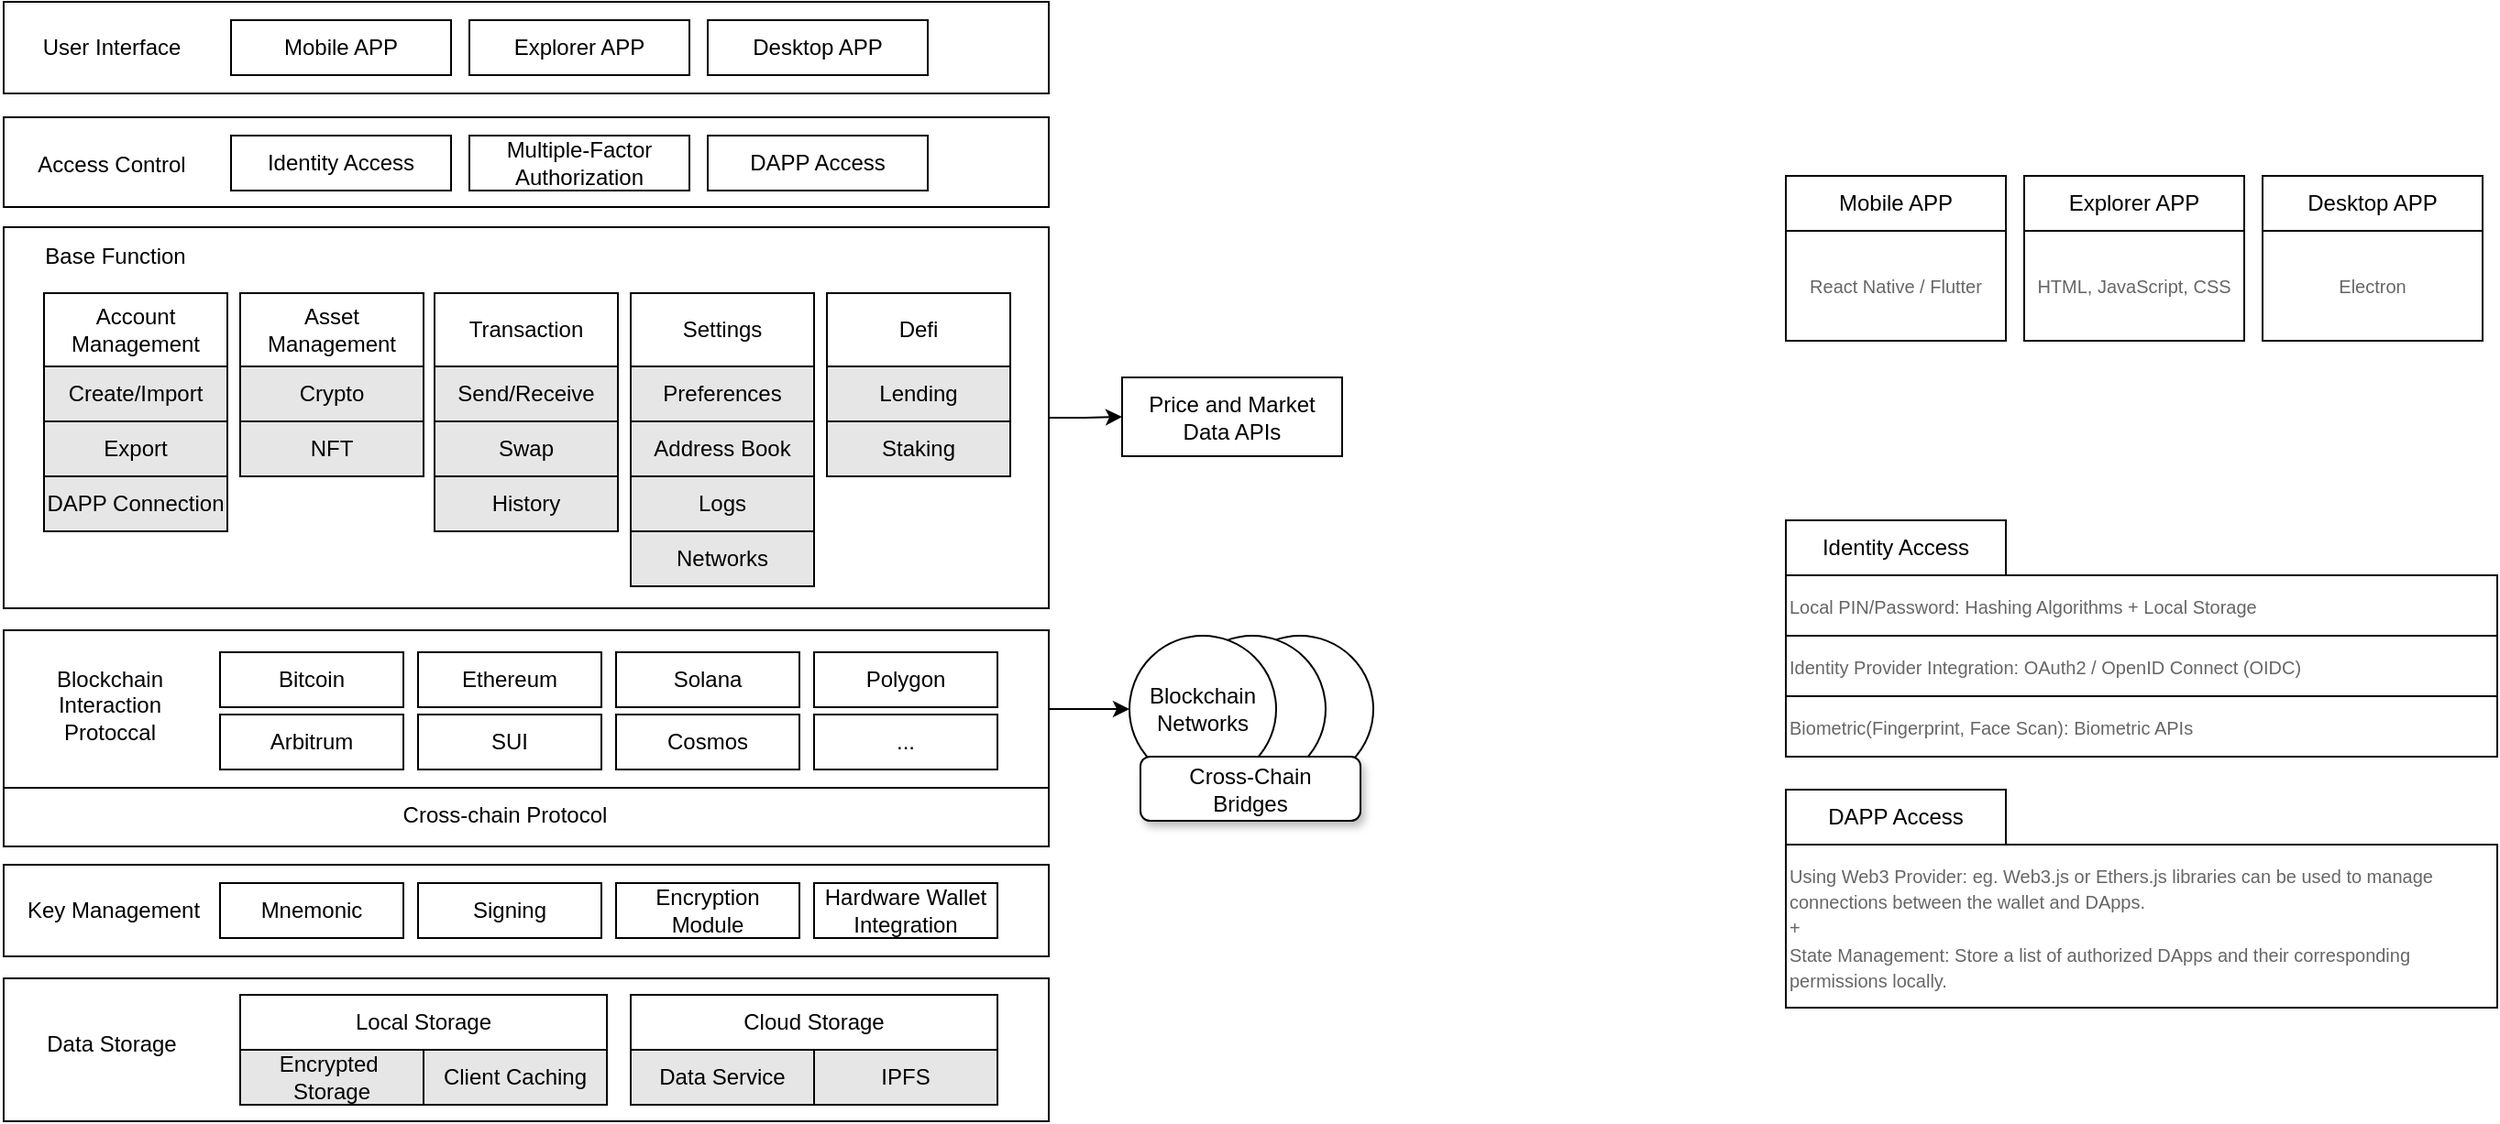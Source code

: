 <mxfile version="26.1.0">
  <diagram name="Page-1" id="2IfZ2NqurxXKIK4NFpB_">
    <mxGraphModel dx="1338" dy="761" grid="0" gridSize="10" guides="1" tooltips="1" connect="1" arrows="1" fold="1" page="1" pageScale="1" pageWidth="827" pageHeight="1169" math="0" shadow="0">
      <root>
        <mxCell id="0" />
        <mxCell id="1" parent="0" />
        <mxCell id="QoxXJaupq3J8Qy74GWwh-1" value="" style="rounded=0;whiteSpace=wrap;html=1;" vertex="1" parent="1">
          <mxGeometry x="68" y="159" width="570" height="50" as="geometry" />
        </mxCell>
        <mxCell id="QoxXJaupq3J8Qy74GWwh-2" value="User Interface" style="text;html=1;align=center;verticalAlign=middle;whiteSpace=wrap;rounded=0;" vertex="1" parent="1">
          <mxGeometry x="72" y="169" width="110" height="30" as="geometry" />
        </mxCell>
        <mxCell id="QoxXJaupq3J8Qy74GWwh-3" value="Mobile APP" style="rounded=0;whiteSpace=wrap;html=1;" vertex="1" parent="1">
          <mxGeometry x="192" y="169" width="120" height="30" as="geometry" />
        </mxCell>
        <mxCell id="QoxXJaupq3J8Qy74GWwh-4" value="Explorer APP" style="rounded=0;whiteSpace=wrap;html=1;" vertex="1" parent="1">
          <mxGeometry x="322" y="169" width="120" height="30" as="geometry" />
        </mxCell>
        <mxCell id="QoxXJaupq3J8Qy74GWwh-5" value="Desktop APP" style="rounded=0;whiteSpace=wrap;html=1;" vertex="1" parent="1">
          <mxGeometry x="452" y="169" width="120" height="30" as="geometry" />
        </mxCell>
        <mxCell id="QoxXJaupq3J8Qy74GWwh-95" style="edgeStyle=orthogonalEdgeStyle;rounded=0;orthogonalLoop=1;jettySize=auto;html=1;exitX=1;exitY=0.5;exitDx=0;exitDy=0;entryX=0;entryY=0.5;entryDx=0;entryDy=0;" edge="1" parent="1" source="QoxXJaupq3J8Qy74GWwh-6" target="QoxXJaupq3J8Qy74GWwh-22">
          <mxGeometry relative="1" as="geometry" />
        </mxCell>
        <mxCell id="QoxXJaupq3J8Qy74GWwh-6" value="" style="rounded=0;whiteSpace=wrap;html=1;" vertex="1" parent="1">
          <mxGeometry x="68" y="282" width="570" height="208" as="geometry" />
        </mxCell>
        <mxCell id="QoxXJaupq3J8Qy74GWwh-7" value="Base Function" style="text;html=1;align=center;verticalAlign=middle;whiteSpace=wrap;rounded=0;" vertex="1" parent="1">
          <mxGeometry x="66" y="283" width="126" height="30" as="geometry" />
        </mxCell>
        <mxCell id="QoxXJaupq3J8Qy74GWwh-13" value="Crypto" style="rounded=0;whiteSpace=wrap;html=1;fillColor=light-dark(#E6E6E6,var(--ge-dark-color, #121212));" vertex="1" parent="1">
          <mxGeometry x="197" y="358" width="100" height="30" as="geometry" />
        </mxCell>
        <mxCell id="QoxXJaupq3J8Qy74GWwh-14" value="NFT" style="rounded=0;whiteSpace=wrap;html=1;fillColor=light-dark(#E6E6E6,var(--ge-dark-color, #121212));" vertex="1" parent="1">
          <mxGeometry x="197" y="388" width="100" height="30" as="geometry" />
        </mxCell>
        <mxCell id="QoxXJaupq3J8Qy74GWwh-15" value="Asset&lt;div&gt;Management&lt;/div&gt;" style="rounded=0;whiteSpace=wrap;html=1;" vertex="1" parent="1">
          <mxGeometry x="197" y="318" width="100" height="40" as="geometry" />
        </mxCell>
        <mxCell id="QoxXJaupq3J8Qy74GWwh-16" value="Send/Receive" style="rounded=0;whiteSpace=wrap;html=1;fillColor=light-dark(#E6E6E6,var(--ge-dark-color, #121212));" vertex="1" parent="1">
          <mxGeometry x="303" y="358" width="100" height="30" as="geometry" />
        </mxCell>
        <mxCell id="QoxXJaupq3J8Qy74GWwh-17" value="Swap" style="rounded=0;whiteSpace=wrap;html=1;fillColor=light-dark(#E6E6E6,var(--ge-dark-color, #121212));" vertex="1" parent="1">
          <mxGeometry x="303" y="388" width="100" height="30" as="geometry" />
        </mxCell>
        <mxCell id="QoxXJaupq3J8Qy74GWwh-18" value="Transaction" style="rounded=0;whiteSpace=wrap;html=1;" vertex="1" parent="1">
          <mxGeometry x="303" y="318" width="100" height="40" as="geometry" />
        </mxCell>
        <mxCell id="QoxXJaupq3J8Qy74GWwh-19" value="Create/Import" style="rounded=0;whiteSpace=wrap;html=1;fillColor=light-dark(#E6E6E6,var(--ge-dark-color, #121212));" vertex="1" parent="1">
          <mxGeometry x="90" y="358" width="100" height="30" as="geometry" />
        </mxCell>
        <mxCell id="QoxXJaupq3J8Qy74GWwh-20" value="Export" style="rounded=0;whiteSpace=wrap;html=1;fillColor=light-dark(#E6E6E6,var(--ge-dark-color, #121212));" vertex="1" parent="1">
          <mxGeometry x="90" y="388" width="100" height="30" as="geometry" />
        </mxCell>
        <mxCell id="QoxXJaupq3J8Qy74GWwh-21" value="Account&lt;div&gt;&lt;div&gt;Management&lt;/div&gt;&lt;/div&gt;" style="rounded=0;whiteSpace=wrap;html=1;" vertex="1" parent="1">
          <mxGeometry x="90" y="318" width="100" height="40" as="geometry" />
        </mxCell>
        <mxCell id="QoxXJaupq3J8Qy74GWwh-22" value="Price and Market&lt;div&gt;Data APIs&lt;/div&gt;" style="rounded=0;whiteSpace=wrap;html=1;fillColor=light-dark(#FFFFFF,var(--ge-dark-color, #121212));" vertex="1" parent="1">
          <mxGeometry x="678" y="364" width="120" height="43" as="geometry" />
        </mxCell>
        <mxCell id="QoxXJaupq3J8Qy74GWwh-25" value="History" style="rounded=0;whiteSpace=wrap;html=1;fillColor=light-dark(#E6E6E6,var(--ge-dark-color, #121212));" vertex="1" parent="1">
          <mxGeometry x="303" y="418" width="100" height="30" as="geometry" />
        </mxCell>
        <mxCell id="QoxXJaupq3J8Qy74GWwh-26" value="Preferences" style="rounded=0;whiteSpace=wrap;html=1;fillColor=light-dark(#E6E6E6,var(--ge-dark-color, #121212));" vertex="1" parent="1">
          <mxGeometry x="410" y="358" width="100" height="30" as="geometry" />
        </mxCell>
        <mxCell id="QoxXJaupq3J8Qy74GWwh-27" value="Address Book" style="rounded=0;whiteSpace=wrap;html=1;fillColor=light-dark(#E6E6E6,var(--ge-dark-color, #121212));" vertex="1" parent="1">
          <mxGeometry x="410" y="388" width="100" height="30" as="geometry" />
        </mxCell>
        <mxCell id="QoxXJaupq3J8Qy74GWwh-28" value="Settings" style="rounded=0;whiteSpace=wrap;html=1;" vertex="1" parent="1">
          <mxGeometry x="410" y="318" width="100" height="40" as="geometry" />
        </mxCell>
        <mxCell id="QoxXJaupq3J8Qy74GWwh-29" value="Logs" style="rounded=0;whiteSpace=wrap;html=1;fillColor=light-dark(#E6E6E6,var(--ge-dark-color, #121212));" vertex="1" parent="1">
          <mxGeometry x="410" y="418" width="100" height="30" as="geometry" />
        </mxCell>
        <mxCell id="QoxXJaupq3J8Qy74GWwh-30" value="Networks" style="rounded=0;whiteSpace=wrap;html=1;fillColor=light-dark(#E6E6E6,var(--ge-dark-color, #121212));" vertex="1" parent="1">
          <mxGeometry x="410" y="448" width="100" height="30" as="geometry" />
        </mxCell>
        <mxCell id="QoxXJaupq3J8Qy74GWwh-31" value="DAPP Connection" style="rounded=0;whiteSpace=wrap;html=1;fillColor=light-dark(#E6E6E6,var(--ge-dark-color, #121212));" vertex="1" parent="1">
          <mxGeometry x="90" y="418" width="100" height="30" as="geometry" />
        </mxCell>
        <mxCell id="QoxXJaupq3J8Qy74GWwh-53" value="" style="rounded=0;whiteSpace=wrap;html=1;" vertex="1" parent="1">
          <mxGeometry x="68" y="222" width="570" height="49" as="geometry" />
        </mxCell>
        <mxCell id="QoxXJaupq3J8Qy74GWwh-54" value="Access Control" style="text;html=1;align=center;verticalAlign=middle;whiteSpace=wrap;rounded=0;" vertex="1" parent="1">
          <mxGeometry x="72" y="233" width="110" height="30" as="geometry" />
        </mxCell>
        <mxCell id="QoxXJaupq3J8Qy74GWwh-55" value="Identity Access" style="rounded=0;whiteSpace=wrap;html=1;" vertex="1" parent="1">
          <mxGeometry x="192" y="232" width="120" height="30" as="geometry" />
        </mxCell>
        <mxCell id="QoxXJaupq3J8Qy74GWwh-56" value="Multiple-Factor&lt;div&gt;&lt;span style=&quot;background-color: transparent; color: light-dark(rgb(0, 0, 0), rgb(255, 255, 255));&quot;&gt;Authorization&lt;/span&gt;&lt;/div&gt;" style="rounded=0;whiteSpace=wrap;html=1;" vertex="1" parent="1">
          <mxGeometry x="322" y="232" width="120" height="30" as="geometry" />
        </mxCell>
        <mxCell id="QoxXJaupq3J8Qy74GWwh-57" value="DAPP Access" style="rounded=0;whiteSpace=wrap;html=1;" vertex="1" parent="1">
          <mxGeometry x="452" y="232" width="120" height="30" as="geometry" />
        </mxCell>
        <mxCell id="QoxXJaupq3J8Qy74GWwh-58" value="Lending" style="rounded=0;whiteSpace=wrap;html=1;fillColor=light-dark(#E6E6E6,var(--ge-dark-color, #121212));" vertex="1" parent="1">
          <mxGeometry x="517" y="358" width="100" height="30" as="geometry" />
        </mxCell>
        <mxCell id="QoxXJaupq3J8Qy74GWwh-59" value="Staking" style="rounded=0;whiteSpace=wrap;html=1;fillColor=light-dark(#E6E6E6,var(--ge-dark-color, #121212));" vertex="1" parent="1">
          <mxGeometry x="517" y="388" width="100" height="30" as="geometry" />
        </mxCell>
        <mxCell id="QoxXJaupq3J8Qy74GWwh-60" value="Defi" style="rounded=0;whiteSpace=wrap;html=1;" vertex="1" parent="1">
          <mxGeometry x="517" y="318" width="100" height="40" as="geometry" />
        </mxCell>
        <mxCell id="QoxXJaupq3J8Qy74GWwh-62" value="" style="rounded=0;whiteSpace=wrap;html=1;" vertex="1" parent="1">
          <mxGeometry x="68" y="630" width="570" height="50" as="geometry" />
        </mxCell>
        <mxCell id="QoxXJaupq3J8Qy74GWwh-63" value="Key Management" style="text;html=1;align=center;verticalAlign=middle;whiteSpace=wrap;rounded=0;" vertex="1" parent="1">
          <mxGeometry x="73" y="640" width="110" height="30" as="geometry" />
        </mxCell>
        <mxCell id="QoxXJaupq3J8Qy74GWwh-64" value="Mnemonic" style="rounded=0;whiteSpace=wrap;html=1;" vertex="1" parent="1">
          <mxGeometry x="186" y="640" width="100" height="30" as="geometry" />
        </mxCell>
        <mxCell id="QoxXJaupq3J8Qy74GWwh-65" value="Signing" style="rounded=0;whiteSpace=wrap;html=1;" vertex="1" parent="1">
          <mxGeometry x="294" y="640" width="100" height="30" as="geometry" />
        </mxCell>
        <mxCell id="QoxXJaupq3J8Qy74GWwh-66" value="Encryption Module" style="rounded=0;whiteSpace=wrap;html=1;" vertex="1" parent="1">
          <mxGeometry x="402" y="640" width="100" height="30" as="geometry" />
        </mxCell>
        <mxCell id="QoxXJaupq3J8Qy74GWwh-67" value="Hardware Wallet&lt;div&gt;Integration&lt;/div&gt;" style="rounded=0;whiteSpace=wrap;html=1;" vertex="1" parent="1">
          <mxGeometry x="510" y="640" width="100" height="30" as="geometry" />
        </mxCell>
        <mxCell id="QoxXJaupq3J8Qy74GWwh-94" style="edgeStyle=orthogonalEdgeStyle;rounded=0;orthogonalLoop=1;jettySize=auto;html=1;exitX=1;exitY=0.5;exitDx=0;exitDy=0;entryX=0;entryY=0.5;entryDx=0;entryDy=0;" edge="1" parent="1" source="QoxXJaupq3J8Qy74GWwh-70" target="QoxXJaupq3J8Qy74GWwh-93">
          <mxGeometry relative="1" as="geometry" />
        </mxCell>
        <mxCell id="QoxXJaupq3J8Qy74GWwh-70" value="" style="rounded=0;whiteSpace=wrap;html=1;" vertex="1" parent="1">
          <mxGeometry x="68" y="502" width="570" height="86" as="geometry" />
        </mxCell>
        <mxCell id="QoxXJaupq3J8Qy74GWwh-71" value="Blockchain&lt;div&gt;&lt;span style=&quot;background-color: transparent; color: light-dark(rgb(0, 0, 0), rgb(255, 255, 255));&quot;&gt;Interaction&lt;/span&gt;&lt;div&gt;Protoccal&lt;/div&gt;&lt;/div&gt;" style="text;html=1;align=center;verticalAlign=middle;whiteSpace=wrap;rounded=0;" vertex="1" parent="1">
          <mxGeometry x="71" y="510" width="110" height="65" as="geometry" />
        </mxCell>
        <mxCell id="QoxXJaupq3J8Qy74GWwh-72" value="Bitcoin" style="rounded=0;whiteSpace=wrap;html=1;" vertex="1" parent="1">
          <mxGeometry x="186" y="514" width="100" height="30" as="geometry" />
        </mxCell>
        <mxCell id="QoxXJaupq3J8Qy74GWwh-73" value="Ethereum" style="rounded=0;whiteSpace=wrap;html=1;" vertex="1" parent="1">
          <mxGeometry x="294" y="514" width="100" height="30" as="geometry" />
        </mxCell>
        <mxCell id="QoxXJaupq3J8Qy74GWwh-74" value="Solana" style="rounded=0;whiteSpace=wrap;html=1;" vertex="1" parent="1">
          <mxGeometry x="402" y="514" width="100" height="30" as="geometry" />
        </mxCell>
        <mxCell id="QoxXJaupq3J8Qy74GWwh-75" value="Polygon" style="rounded=0;whiteSpace=wrap;html=1;" vertex="1" parent="1">
          <mxGeometry x="510" y="514" width="100" height="30" as="geometry" />
        </mxCell>
        <mxCell id="QoxXJaupq3J8Qy74GWwh-76" value="Arbitrum" style="rounded=0;whiteSpace=wrap;html=1;" vertex="1" parent="1">
          <mxGeometry x="186" y="548" width="100" height="30" as="geometry" />
        </mxCell>
        <mxCell id="QoxXJaupq3J8Qy74GWwh-77" value="SUI" style="rounded=0;whiteSpace=wrap;html=1;" vertex="1" parent="1">
          <mxGeometry x="294" y="548" width="100" height="30" as="geometry" />
        </mxCell>
        <mxCell id="QoxXJaupq3J8Qy74GWwh-78" value="Cosmos" style="rounded=0;whiteSpace=wrap;html=1;" vertex="1" parent="1">
          <mxGeometry x="402" y="548" width="100" height="30" as="geometry" />
        </mxCell>
        <mxCell id="QoxXJaupq3J8Qy74GWwh-79" value="..." style="rounded=0;whiteSpace=wrap;html=1;" vertex="1" parent="1">
          <mxGeometry x="510" y="548" width="100" height="30" as="geometry" />
        </mxCell>
        <mxCell id="QoxXJaupq3J8Qy74GWwh-81" value="" style="rounded=0;whiteSpace=wrap;html=1;" vertex="1" parent="1">
          <mxGeometry x="68" y="588" width="570" height="32" as="geometry" />
        </mxCell>
        <mxCell id="QoxXJaupq3J8Qy74GWwh-82" value="Cross-chain&amp;nbsp;&lt;span style=&quot;background-color: transparent; color: light-dark(rgb(0, 0, 0), rgb(255, 255, 255));&quot;&gt;Protocol&lt;/span&gt;" style="text;html=1;align=center;verticalAlign=middle;whiteSpace=wrap;rounded=0;" vertex="1" parent="1">
          <mxGeometry x="163.5" y="588" width="355" height="30" as="geometry" />
        </mxCell>
        <mxCell id="QoxXJaupq3J8Qy74GWwh-84" value="" style="rounded=0;whiteSpace=wrap;html=1;" vertex="1" parent="1">
          <mxGeometry x="68" y="692" width="570" height="78" as="geometry" />
        </mxCell>
        <mxCell id="QoxXJaupq3J8Qy74GWwh-85" value="Data Storage" style="text;html=1;align=center;verticalAlign=middle;whiteSpace=wrap;rounded=0;" vertex="1" parent="1">
          <mxGeometry x="72" y="713" width="110" height="30" as="geometry" />
        </mxCell>
        <mxCell id="QoxXJaupq3J8Qy74GWwh-86" value="&lt;span class=&quot;hljs-keyword&quot;&gt;Local&lt;/span&gt; &lt;span class=&quot;hljs-keyword&quot;&gt;Storage&lt;/span&gt;" style="rounded=0;whiteSpace=wrap;html=1;" vertex="1" parent="1">
          <mxGeometry x="197" y="701" width="200" height="30" as="geometry" />
        </mxCell>
        <mxCell id="QoxXJaupq3J8Qy74GWwh-90" value="" style="ellipse;whiteSpace=wrap;html=1;aspect=fixed;" vertex="1" parent="1">
          <mxGeometry x="735" y="505" width="80" height="80" as="geometry" />
        </mxCell>
        <mxCell id="QoxXJaupq3J8Qy74GWwh-92" value="" style="ellipse;whiteSpace=wrap;html=1;aspect=fixed;" vertex="1" parent="1">
          <mxGeometry x="709" y="505" width="80" height="80" as="geometry" />
        </mxCell>
        <mxCell id="QoxXJaupq3J8Qy74GWwh-93" value="Blockchain&lt;div&gt;Networks&lt;/div&gt;" style="ellipse;whiteSpace=wrap;html=1;aspect=fixed;" vertex="1" parent="1">
          <mxGeometry x="682" y="505" width="80" height="80" as="geometry" />
        </mxCell>
        <mxCell id="QoxXJaupq3J8Qy74GWwh-91" value="Cross-Chain&lt;div&gt;Bridges&lt;/div&gt;" style="rounded=1;whiteSpace=wrap;html=1;shadow=1;" vertex="1" parent="1">
          <mxGeometry x="688" y="571" width="120" height="35" as="geometry" />
        </mxCell>
        <mxCell id="QoxXJaupq3J8Qy74GWwh-96" value="&lt;span class=&quot;hljs-keyword&quot;&gt;Encrypted&lt;/span&gt;&amp;nbsp;&lt;div&gt;&lt;span class=&quot;hljs-keyword&quot;&gt;Storage&lt;/span&gt;&lt;/div&gt;" style="rounded=0;whiteSpace=wrap;html=1;fillColor=light-dark(#E6E6E6,var(--ge-dark-color, #121212));" vertex="1" parent="1">
          <mxGeometry x="197" y="731" width="100" height="30" as="geometry" />
        </mxCell>
        <mxCell id="QoxXJaupq3J8Qy74GWwh-97" value="Client Caching" style="rounded=0;whiteSpace=wrap;html=1;fillColor=light-dark(#E6E6E6,var(--ge-dark-color, #121212));" vertex="1" parent="1">
          <mxGeometry x="297" y="731" width="100" height="30" as="geometry" />
        </mxCell>
        <mxCell id="QoxXJaupq3J8Qy74GWwh-98" value="Cloud&amp;nbsp;&lt;span class=&quot;hljs-keyword&quot;&gt;Storage&lt;/span&gt;" style="rounded=0;whiteSpace=wrap;html=1;" vertex="1" parent="1">
          <mxGeometry x="410" y="701" width="200" height="30" as="geometry" />
        </mxCell>
        <mxCell id="QoxXJaupq3J8Qy74GWwh-99" value="Data Service" style="rounded=0;whiteSpace=wrap;html=1;fillColor=light-dark(#E6E6E6,var(--ge-dark-color, #121212));" vertex="1" parent="1">
          <mxGeometry x="410" y="731" width="100" height="30" as="geometry" />
        </mxCell>
        <mxCell id="QoxXJaupq3J8Qy74GWwh-100" value="IPFS" style="rounded=0;whiteSpace=wrap;html=1;fillColor=light-dark(#E6E6E6,var(--ge-dark-color, #121212));" vertex="1" parent="1">
          <mxGeometry x="510" y="731" width="100" height="30" as="geometry" />
        </mxCell>
        <mxCell id="QoxXJaupq3J8Qy74GWwh-103" value="Mobile APP" style="rounded=0;whiteSpace=wrap;html=1;" vertex="1" parent="1">
          <mxGeometry x="1040" y="254" width="120" height="30" as="geometry" />
        </mxCell>
        <mxCell id="QoxXJaupq3J8Qy74GWwh-104" value="Explorer APP" style="rounded=0;whiteSpace=wrap;html=1;" vertex="1" parent="1">
          <mxGeometry x="1170" y="254" width="120" height="30" as="geometry" />
        </mxCell>
        <mxCell id="QoxXJaupq3J8Qy74GWwh-105" value="Desktop APP" style="rounded=0;whiteSpace=wrap;html=1;" vertex="1" parent="1">
          <mxGeometry x="1300" y="254" width="120" height="30" as="geometry" />
        </mxCell>
        <mxCell id="QoxXJaupq3J8Qy74GWwh-106" value="&lt;font style=&quot;font-size: 10px; color: rgb(102, 102, 102);&quot;&gt;React Native / Flutter&lt;/font&gt;" style="rounded=0;whiteSpace=wrap;html=1;" vertex="1" parent="1">
          <mxGeometry x="1040" y="284" width="120" height="60" as="geometry" />
        </mxCell>
        <mxCell id="QoxXJaupq3J8Qy74GWwh-107" value="&lt;span style=&quot;color: rgb(102, 102, 102); font-size: 10px;&quot;&gt;HTML, JavaScript, CSS&lt;/span&gt;" style="rounded=0;whiteSpace=wrap;html=1;" vertex="1" parent="1">
          <mxGeometry x="1170" y="284" width="120" height="60" as="geometry" />
        </mxCell>
        <mxCell id="QoxXJaupq3J8Qy74GWwh-108" value="&lt;font color=&quot;#666666&quot;&gt;&lt;span style=&quot;font-size: 10px;&quot;&gt;Electron&lt;/span&gt;&lt;/font&gt;" style="rounded=0;whiteSpace=wrap;html=1;" vertex="1" parent="1">
          <mxGeometry x="1300" y="284" width="120" height="60" as="geometry" />
        </mxCell>
        <mxCell id="QoxXJaupq3J8Qy74GWwh-111" value="Identity Access" style="rounded=0;whiteSpace=wrap;html=1;" vertex="1" parent="1">
          <mxGeometry x="1040" y="442" width="120" height="30" as="geometry" />
        </mxCell>
        <mxCell id="QoxXJaupq3J8Qy74GWwh-113" value="DAPP Access" style="rounded=0;whiteSpace=wrap;html=1;" vertex="1" parent="1">
          <mxGeometry x="1040" y="589" width="120" height="30" as="geometry" />
        </mxCell>
        <mxCell id="QoxXJaupq3J8Qy74GWwh-114" value="&lt;font style=&quot;font-size: 10px; color: rgb(102, 102, 102);&quot;&gt;Local PIN/Password: Hashing Algorithms + Local Storage&lt;/font&gt;" style="rounded=0;whiteSpace=wrap;html=1;align=left;" vertex="1" parent="1">
          <mxGeometry x="1040" y="472" width="388" height="33" as="geometry" />
        </mxCell>
        <mxCell id="QoxXJaupq3J8Qy74GWwh-117" value="&lt;font style=&quot;font-size: 10px; color: rgb(102, 102, 102);&quot;&gt;Identity Provider Integration:&amp;nbsp;&lt;span data-end=&quot;2114&quot; data-start=&quot;2104&quot;&gt;OAuth2&lt;/span&gt;&amp;nbsp;/&amp;nbsp;&lt;span data-end=&quot;2143&quot; data-start=&quot;2118&quot;&gt;OpenID Connect (OIDC)&lt;/span&gt;&lt;/font&gt;" style="rounded=0;whiteSpace=wrap;html=1;align=left;" vertex="1" parent="1">
          <mxGeometry x="1040" y="505" width="388" height="33" as="geometry" />
        </mxCell>
        <mxCell id="QoxXJaupq3J8Qy74GWwh-118" value="&lt;font style=&quot;font-size: 10px; color: rgb(102, 102, 102);&quot;&gt;Biometric(Fingerprint, Face Scan):&amp;nbsp;&lt;span data-end=&quot;2114&quot; data-start=&quot;2104&quot;&gt;Biometric APIs&lt;/span&gt;&lt;/font&gt;" style="rounded=0;whiteSpace=wrap;html=1;align=left;" vertex="1" parent="1">
          <mxGeometry x="1040" y="538" width="388" height="33" as="geometry" />
        </mxCell>
        <mxCell id="QoxXJaupq3J8Qy74GWwh-119" value="&lt;font style=&quot;color: rgb(102, 102, 102); font-size: 10px;&quot;&gt;Using Web3 Provider: eg.&amp;nbsp;&lt;span style=&quot;&quot; data-end=&quot;2601&quot; data-start=&quot;2590&quot;&gt;Web3.js&lt;/span&gt; or &lt;span style=&quot;&quot; data-end=&quot;2618&quot; data-start=&quot;2605&quot;&gt;Ethers.js&lt;/span&gt; libraries can be used to manage connections between the wallet and DApps.&amp;nbsp;&lt;/font&gt;&lt;div&gt;&lt;span style=&quot;color: light-dark(rgb(102, 102, 102), rgb(149, 149, 149)); font-size: 10px; background-color: transparent;&quot;&gt;+&lt;/span&gt;&lt;/div&gt;&lt;div&gt;&lt;span style=&quot;color: light-dark(rgb(102, 102, 102), rgb(149, 149, 149)); font-size: 10px; background-color: transparent;&quot;&gt;State Management: Store a list of authorized DApps and their corresponding permissions locally.&lt;/span&gt;&lt;/div&gt;" style="rounded=0;whiteSpace=wrap;html=1;align=left;" vertex="1" parent="1">
          <mxGeometry x="1040" y="619" width="388" height="89" as="geometry" />
        </mxCell>
      </root>
    </mxGraphModel>
  </diagram>
</mxfile>
